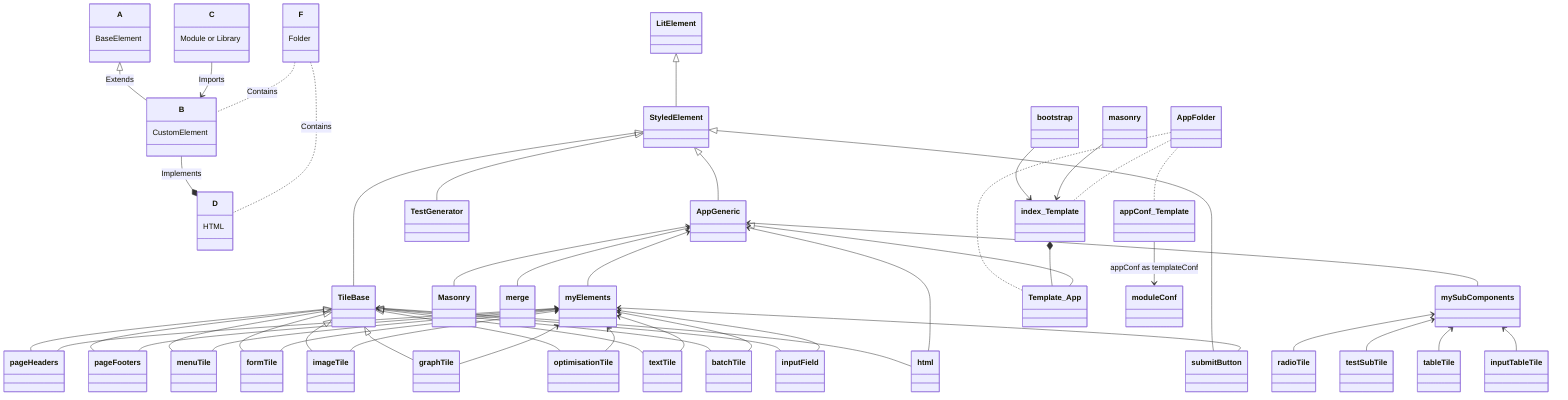 classDiagram
    A <|-- B : Extends
    C --> B: Imports
    B --* D: Implements
    F .. B: Contains
    F .. D: Contains

    A : BaseElement
    B : CustomElement
    C : Module or Library
    D : HTML
    F : Folder

    LitElement <|-- StyledElement

    class TileBase
        TileBase <|-- pageHeaders
        TileBase <|-- pageFooters
        TileBase <|-- menuTile
        TileBase <|-- formTile
        TileBase <|-- imageTile
        TileBase <|-- graphTile
        TileBase <|-- optimisationTile
        TileBase <|-- textTile
        TileBase <|-- batchTile
        TileBase <|-- inputField
        TileBase <-- html

    class StyledElement
        StyledElement <|-- TileBase
        StyledElement <|-- submitButton
        StyledElement <|-- AppGeneric
        StyledElement <|-- TestGenerator


    class AppGeneric
        AppGeneric <-- html
        AppGeneric <-- Masonry
        AppGeneric <-- merge
        AppGeneric <-- myElements
        AppGeneric <-- mySubComponents


    class mySubComponents
        mySubComponents <-- radioTile
        mySubComponents <-- testSubTile
        mySubComponents <-- tableTile
        mySubComponents <-- inputTableTile

    class myElements
        myElements <-- menuTile
        myElements <-- pageFooters
        myElements <-- pageHeaders
        myElements <-- formTile
        myElements <-- imageTile
        myElements <-- graphTile
        myElements <-- optimisationTile
        myElements <-- textTile
        myElements <-- batchTile
        myElements <-- inputField
        myElements <-- submitButton


    class bootstrap
        bootstrap --> index_Template

    class masonry
        masonry --> index_Template

    class AppFolder
        class appConf_Template
        class Template_App
        AppFolder .. appConf_Template
        AppFolder .. Template_App
        AppFolder .. index_Template
        appConf_Template --> moduleConf : appConf as templateConf
        index_Template *-- Template_App

    class AppGeneric
        AppGeneric <|-- Template_App


    class moduleConf